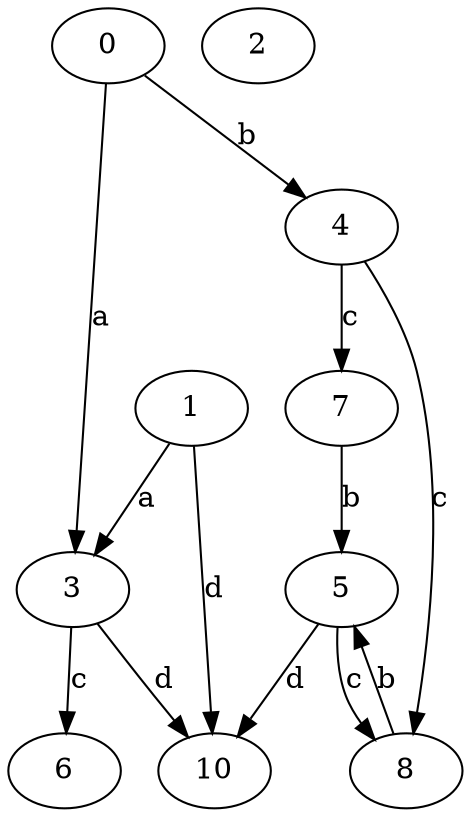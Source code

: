 strict digraph  {
0;
1;
2;
3;
4;
5;
6;
7;
8;
10;
0 -> 3  [label=a];
0 -> 4  [label=b];
1 -> 3  [label=a];
1 -> 10  [label=d];
3 -> 6  [label=c];
3 -> 10  [label=d];
4 -> 7  [label=c];
4 -> 8  [label=c];
5 -> 8  [label=c];
5 -> 10  [label=d];
7 -> 5  [label=b];
8 -> 5  [label=b];
}
